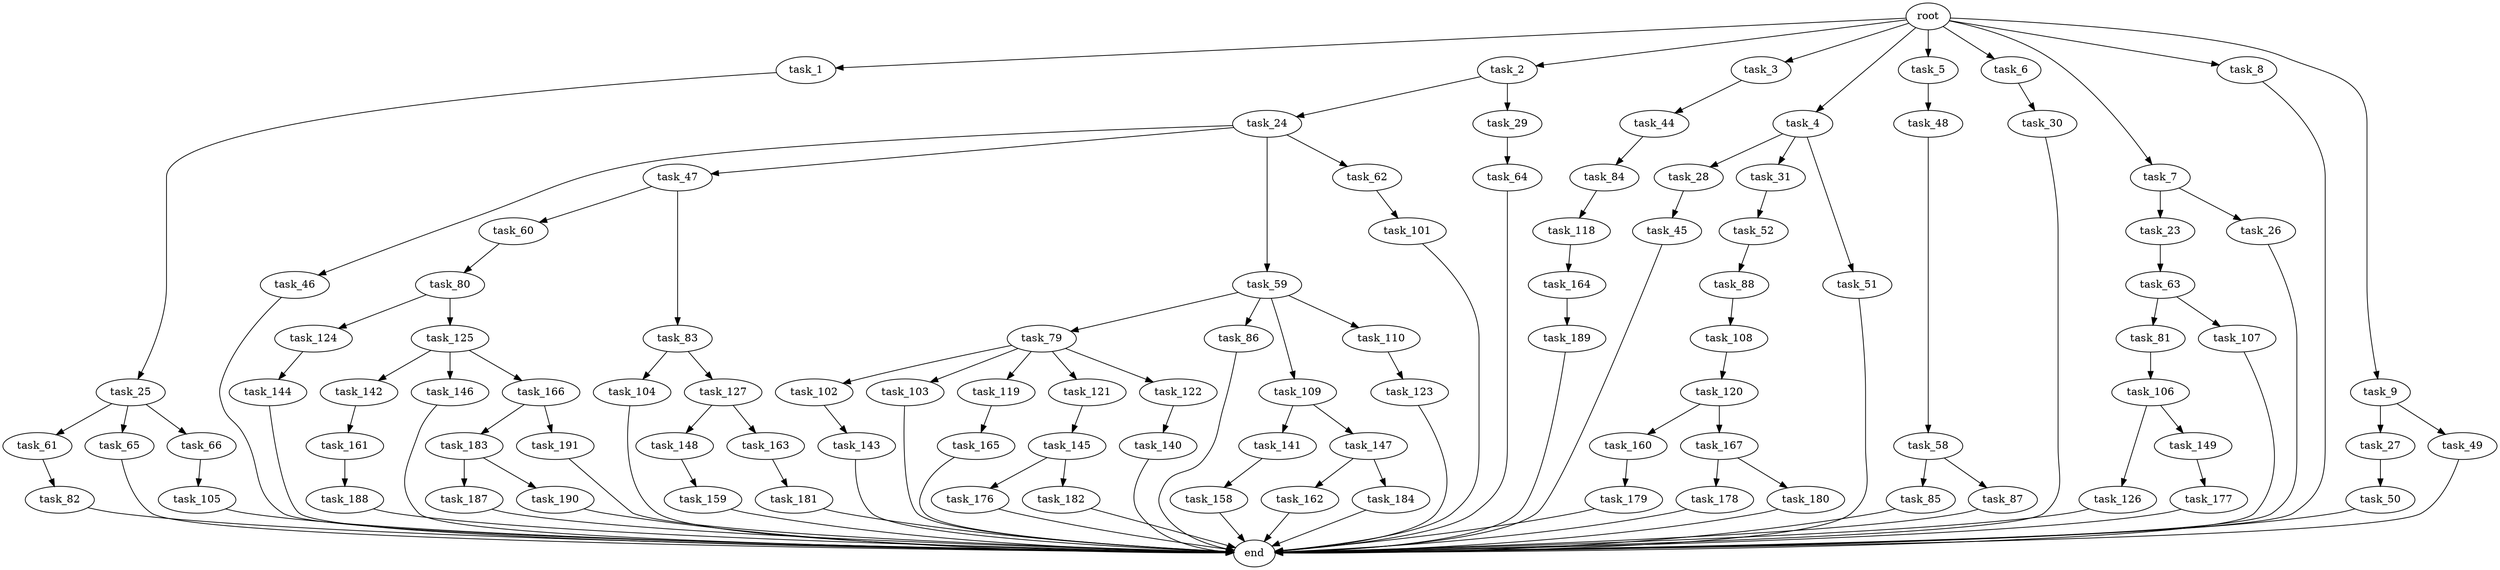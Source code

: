 digraph G {
  root [size="0.000000"];
  task_1 [size="10.240000"];
  task_2 [size="10.240000"];
  task_3 [size="10.240000"];
  task_4 [size="10.240000"];
  task_5 [size="10.240000"];
  task_6 [size="10.240000"];
  task_7 [size="10.240000"];
  task_8 [size="10.240000"];
  task_9 [size="10.240000"];
  task_23 [size="3092376453.120000"];
  task_24 [size="1374389534.720000"];
  task_25 [size="3092376453.120000"];
  task_26 [size="3092376453.120000"];
  task_27 [size="4209067950.080000"];
  task_28 [size="4209067950.080000"];
  task_29 [size="1374389534.720000"];
  task_30 [size="8589934592.000000"];
  task_31 [size="4209067950.080000"];
  task_44 [size="5497558138.880000"];
  task_45 [size="773094113.280000"];
  task_46 [size="773094113.280000"];
  task_47 [size="773094113.280000"];
  task_48 [size="8589934592.000000"];
  task_49 [size="4209067950.080000"];
  task_50 [size="4209067950.080000"];
  task_51 [size="4209067950.080000"];
  task_52 [size="8589934592.000000"];
  task_58 [size="5497558138.880000"];
  task_59 [size="773094113.280000"];
  task_60 [size="5497558138.880000"];
  task_61 [size="2147483648.000000"];
  task_62 [size="773094113.280000"];
  task_63 [size="8589934592.000000"];
  task_64 [size="2147483648.000000"];
  task_65 [size="2147483648.000000"];
  task_66 [size="2147483648.000000"];
  task_79 [size="2147483648.000000"];
  task_80 [size="5497558138.880000"];
  task_81 [size="5497558138.880000"];
  task_82 [size="5497558138.880000"];
  task_83 [size="5497558138.880000"];
  task_84 [size="5497558138.880000"];
  task_85 [size="8589934592.000000"];
  task_86 [size="2147483648.000000"];
  task_87 [size="8589934592.000000"];
  task_88 [size="3092376453.120000"];
  task_101 [size="1374389534.720000"];
  task_102 [size="2147483648.000000"];
  task_103 [size="2147483648.000000"];
  task_104 [size="6957847019.520000"];
  task_105 [size="5497558138.880000"];
  task_106 [size="1374389534.720000"];
  task_107 [size="5497558138.880000"];
  task_108 [size="2147483648.000000"];
  task_109 [size="2147483648.000000"];
  task_110 [size="2147483648.000000"];
  task_118 [size="5497558138.880000"];
  task_119 [size="2147483648.000000"];
  task_120 [size="3092376453.120000"];
  task_121 [size="2147483648.000000"];
  task_122 [size="2147483648.000000"];
  task_123 [size="6957847019.520000"];
  task_124 [size="2147483648.000000"];
  task_125 [size="2147483648.000000"];
  task_126 [size="773094113.280000"];
  task_127 [size="6957847019.520000"];
  task_140 [size="5497558138.880000"];
  task_141 [size="3092376453.120000"];
  task_142 [size="1374389534.720000"];
  task_143 [size="6957847019.520000"];
  task_144 [size="4209067950.080000"];
  task_145 [size="8589934592.000000"];
  task_146 [size="1374389534.720000"];
  task_147 [size="3092376453.120000"];
  task_148 [size="1374389534.720000"];
  task_149 [size="773094113.280000"];
  task_158 [size="4209067950.080000"];
  task_159 [size="2147483648.000000"];
  task_160 [size="5497558138.880000"];
  task_161 [size="773094113.280000"];
  task_162 [size="773094113.280000"];
  task_163 [size="1374389534.720000"];
  task_164 [size="5497558138.880000"];
  task_165 [size="773094113.280000"];
  task_166 [size="1374389534.720000"];
  task_167 [size="5497558138.880000"];
  task_176 [size="5497558138.880000"];
  task_177 [size="343597383.680000"];
  task_178 [size="6957847019.520000"];
  task_179 [size="6957847019.520000"];
  task_180 [size="6957847019.520000"];
  task_181 [size="773094113.280000"];
  task_182 [size="5497558138.880000"];
  task_183 [size="8589934592.000000"];
  task_184 [size="773094113.280000"];
  task_187 [size="343597383.680000"];
  task_188 [size="6957847019.520000"];
  task_189 [size="343597383.680000"];
  task_190 [size="343597383.680000"];
  task_191 [size="8589934592.000000"];
  end [size="0.000000"];

  root -> task_1 [size="1.000000"];
  root -> task_2 [size="1.000000"];
  root -> task_3 [size="1.000000"];
  root -> task_4 [size="1.000000"];
  root -> task_5 [size="1.000000"];
  root -> task_6 [size="1.000000"];
  root -> task_7 [size="1.000000"];
  root -> task_8 [size="1.000000"];
  root -> task_9 [size="1.000000"];
  task_1 -> task_25 [size="301989888.000000"];
  task_2 -> task_24 [size="134217728.000000"];
  task_2 -> task_29 [size="134217728.000000"];
  task_3 -> task_44 [size="536870912.000000"];
  task_4 -> task_28 [size="411041792.000000"];
  task_4 -> task_31 [size="411041792.000000"];
  task_4 -> task_51 [size="411041792.000000"];
  task_5 -> task_48 [size="838860800.000000"];
  task_6 -> task_30 [size="838860800.000000"];
  task_7 -> task_23 [size="301989888.000000"];
  task_7 -> task_26 [size="301989888.000000"];
  task_8 -> end [size="1.000000"];
  task_9 -> task_27 [size="411041792.000000"];
  task_9 -> task_49 [size="411041792.000000"];
  task_23 -> task_63 [size="838860800.000000"];
  task_24 -> task_46 [size="75497472.000000"];
  task_24 -> task_47 [size="75497472.000000"];
  task_24 -> task_59 [size="75497472.000000"];
  task_24 -> task_62 [size="75497472.000000"];
  task_25 -> task_61 [size="209715200.000000"];
  task_25 -> task_65 [size="209715200.000000"];
  task_25 -> task_66 [size="209715200.000000"];
  task_26 -> end [size="1.000000"];
  task_27 -> task_50 [size="411041792.000000"];
  task_28 -> task_45 [size="75497472.000000"];
  task_29 -> task_64 [size="209715200.000000"];
  task_30 -> end [size="1.000000"];
  task_31 -> task_52 [size="838860800.000000"];
  task_44 -> task_84 [size="536870912.000000"];
  task_45 -> end [size="1.000000"];
  task_46 -> end [size="1.000000"];
  task_47 -> task_60 [size="536870912.000000"];
  task_47 -> task_83 [size="536870912.000000"];
  task_48 -> task_58 [size="536870912.000000"];
  task_49 -> end [size="1.000000"];
  task_50 -> end [size="1.000000"];
  task_51 -> end [size="1.000000"];
  task_52 -> task_88 [size="301989888.000000"];
  task_58 -> task_85 [size="838860800.000000"];
  task_58 -> task_87 [size="838860800.000000"];
  task_59 -> task_79 [size="209715200.000000"];
  task_59 -> task_86 [size="209715200.000000"];
  task_59 -> task_109 [size="209715200.000000"];
  task_59 -> task_110 [size="209715200.000000"];
  task_60 -> task_80 [size="536870912.000000"];
  task_61 -> task_82 [size="536870912.000000"];
  task_62 -> task_101 [size="134217728.000000"];
  task_63 -> task_81 [size="536870912.000000"];
  task_63 -> task_107 [size="536870912.000000"];
  task_64 -> end [size="1.000000"];
  task_65 -> end [size="1.000000"];
  task_66 -> task_105 [size="536870912.000000"];
  task_79 -> task_102 [size="209715200.000000"];
  task_79 -> task_103 [size="209715200.000000"];
  task_79 -> task_119 [size="209715200.000000"];
  task_79 -> task_121 [size="209715200.000000"];
  task_79 -> task_122 [size="209715200.000000"];
  task_80 -> task_124 [size="209715200.000000"];
  task_80 -> task_125 [size="209715200.000000"];
  task_81 -> task_106 [size="134217728.000000"];
  task_82 -> end [size="1.000000"];
  task_83 -> task_104 [size="679477248.000000"];
  task_83 -> task_127 [size="679477248.000000"];
  task_84 -> task_118 [size="536870912.000000"];
  task_85 -> end [size="1.000000"];
  task_86 -> end [size="1.000000"];
  task_87 -> end [size="1.000000"];
  task_88 -> task_108 [size="209715200.000000"];
  task_101 -> end [size="1.000000"];
  task_102 -> task_143 [size="679477248.000000"];
  task_103 -> end [size="1.000000"];
  task_104 -> end [size="1.000000"];
  task_105 -> end [size="1.000000"];
  task_106 -> task_126 [size="75497472.000000"];
  task_106 -> task_149 [size="75497472.000000"];
  task_107 -> end [size="1.000000"];
  task_108 -> task_120 [size="301989888.000000"];
  task_109 -> task_141 [size="301989888.000000"];
  task_109 -> task_147 [size="301989888.000000"];
  task_110 -> task_123 [size="679477248.000000"];
  task_118 -> task_164 [size="536870912.000000"];
  task_119 -> task_165 [size="75497472.000000"];
  task_120 -> task_160 [size="536870912.000000"];
  task_120 -> task_167 [size="536870912.000000"];
  task_121 -> task_145 [size="838860800.000000"];
  task_122 -> task_140 [size="536870912.000000"];
  task_123 -> end [size="1.000000"];
  task_124 -> task_144 [size="411041792.000000"];
  task_125 -> task_142 [size="134217728.000000"];
  task_125 -> task_146 [size="134217728.000000"];
  task_125 -> task_166 [size="134217728.000000"];
  task_126 -> end [size="1.000000"];
  task_127 -> task_148 [size="134217728.000000"];
  task_127 -> task_163 [size="134217728.000000"];
  task_140 -> end [size="1.000000"];
  task_141 -> task_158 [size="411041792.000000"];
  task_142 -> task_161 [size="75497472.000000"];
  task_143 -> end [size="1.000000"];
  task_144 -> end [size="1.000000"];
  task_145 -> task_176 [size="536870912.000000"];
  task_145 -> task_182 [size="536870912.000000"];
  task_146 -> end [size="1.000000"];
  task_147 -> task_162 [size="75497472.000000"];
  task_147 -> task_184 [size="75497472.000000"];
  task_148 -> task_159 [size="209715200.000000"];
  task_149 -> task_177 [size="33554432.000000"];
  task_158 -> end [size="1.000000"];
  task_159 -> end [size="1.000000"];
  task_160 -> task_179 [size="679477248.000000"];
  task_161 -> task_188 [size="679477248.000000"];
  task_162 -> end [size="1.000000"];
  task_163 -> task_181 [size="75497472.000000"];
  task_164 -> task_189 [size="33554432.000000"];
  task_165 -> end [size="1.000000"];
  task_166 -> task_183 [size="838860800.000000"];
  task_166 -> task_191 [size="838860800.000000"];
  task_167 -> task_178 [size="679477248.000000"];
  task_167 -> task_180 [size="679477248.000000"];
  task_176 -> end [size="1.000000"];
  task_177 -> end [size="1.000000"];
  task_178 -> end [size="1.000000"];
  task_179 -> end [size="1.000000"];
  task_180 -> end [size="1.000000"];
  task_181 -> end [size="1.000000"];
  task_182 -> end [size="1.000000"];
  task_183 -> task_187 [size="33554432.000000"];
  task_183 -> task_190 [size="33554432.000000"];
  task_184 -> end [size="1.000000"];
  task_187 -> end [size="1.000000"];
  task_188 -> end [size="1.000000"];
  task_189 -> end [size="1.000000"];
  task_190 -> end [size="1.000000"];
  task_191 -> end [size="1.000000"];
}
